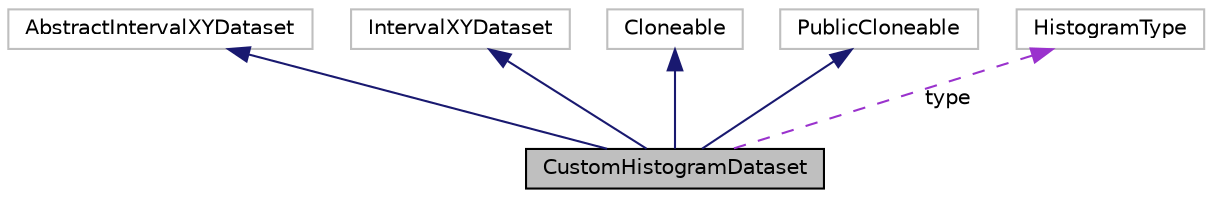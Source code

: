 digraph "CustomHistogramDataset"
{
 // INTERACTIVE_SVG=YES
  bgcolor="transparent";
  edge [fontname="Helvetica",fontsize="10",labelfontname="Helvetica",labelfontsize="10"];
  node [fontname="Helvetica",fontsize="10",shape=record];
  Node5 [label="CustomHistogramDataset",height=0.2,width=0.4,color="black", fillcolor="grey75", style="filled", fontcolor="black"];
  Node6 -> Node5 [dir="back",color="midnightblue",fontsize="10",style="solid",fontname="Helvetica"];
  Node6 [label="AbstractIntervalXYDataset",height=0.2,width=0.4,color="grey75"];
  Node7 -> Node5 [dir="back",color="midnightblue",fontsize="10",style="solid",fontname="Helvetica"];
  Node7 [label="IntervalXYDataset",height=0.2,width=0.4,color="grey75"];
  Node8 -> Node5 [dir="back",color="midnightblue",fontsize="10",style="solid",fontname="Helvetica"];
  Node8 [label="Cloneable",height=0.2,width=0.4,color="grey75"];
  Node9 -> Node5 [dir="back",color="midnightblue",fontsize="10",style="solid",fontname="Helvetica"];
  Node9 [label="PublicCloneable",height=0.2,width=0.4,color="grey75"];
  Node10 -> Node5 [dir="back",color="darkorchid3",fontsize="10",style="dashed",label=" type" ,fontname="Helvetica"];
  Node10 [label="HistogramType",height=0.2,width=0.4,color="grey75"];
}
